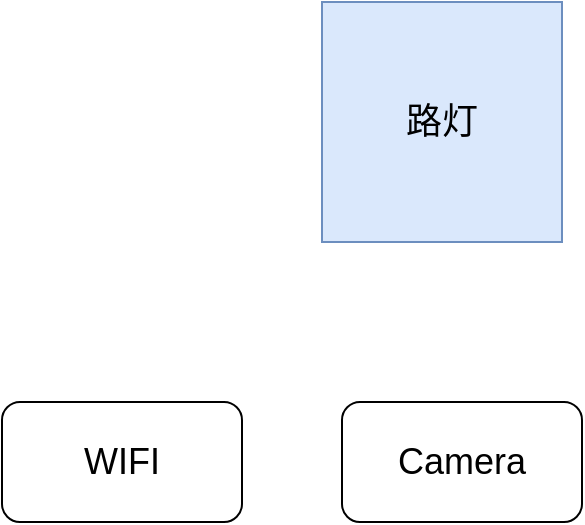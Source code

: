 <mxfile version="15.5.4" type="github">
  <diagram id="2jQOsYJmNNE00CzkZMO8" name="Page-1">
    <mxGraphModel dx="1422" dy="766" grid="1" gridSize="10" guides="1" tooltips="1" connect="1" arrows="1" fold="1" page="1" pageScale="1" pageWidth="827" pageHeight="1169" math="0" shadow="0">
      <root>
        <mxCell id="0" />
        <mxCell id="1" parent="0" />
        <mxCell id="PuEa_OVbAe6Mb75oJU7H-1" value="&lt;font style=&quot;font-size: 18px&quot;&gt;路灯&lt;/font&gt;" style="whiteSpace=wrap;html=1;aspect=fixed;fillColor=#dae8fc;strokeColor=#6c8ebf;" parent="1" vertex="1">
          <mxGeometry x="420" y="250" width="120" height="120" as="geometry" />
        </mxCell>
        <mxCell id="B2WD6lWIS3AJ2mOz9PQR-1" value="Camera" style="rounded=1;whiteSpace=wrap;html=1;fontSize=18;" vertex="1" parent="1">
          <mxGeometry x="430" y="450" width="120" height="60" as="geometry" />
        </mxCell>
        <mxCell id="B2WD6lWIS3AJ2mOz9PQR-2" value="WIFI" style="rounded=1;whiteSpace=wrap;html=1;fontSize=18;" vertex="1" parent="1">
          <mxGeometry x="260" y="450" width="120" height="60" as="geometry" />
        </mxCell>
      </root>
    </mxGraphModel>
  </diagram>
</mxfile>
